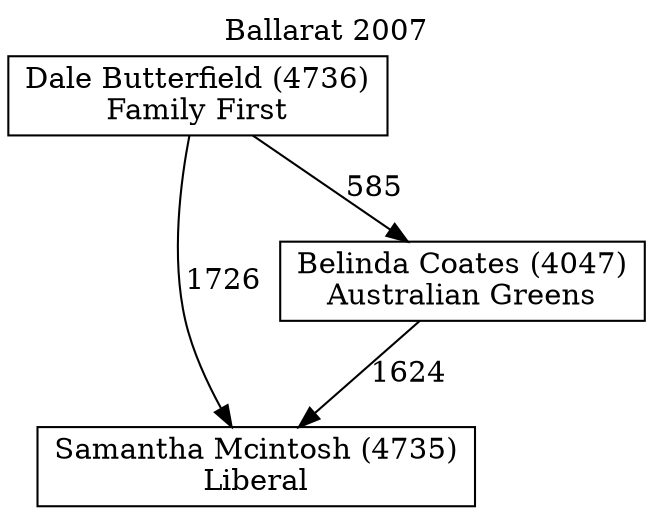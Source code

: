 // House preference flow
digraph "Samantha Mcintosh (4735)_Ballarat_2007" {
	graph [label="Ballarat 2007" labelloc=t mclimit=10]
	node [shape=box]
	"Samantha Mcintosh (4735)" [label="Samantha Mcintosh (4735)
Liberal"]
	"Belinda Coates (4047)" [label="Belinda Coates (4047)
Australian Greens"]
	"Dale Butterfield (4736)" [label="Dale Butterfield (4736)
Family First"]
	"Belinda Coates (4047)" -> "Samantha Mcintosh (4735)" [label=1624]
	"Dale Butterfield (4736)" -> "Belinda Coates (4047)" [label=585]
	"Dale Butterfield (4736)" -> "Samantha Mcintosh (4735)" [label=1726]
}
